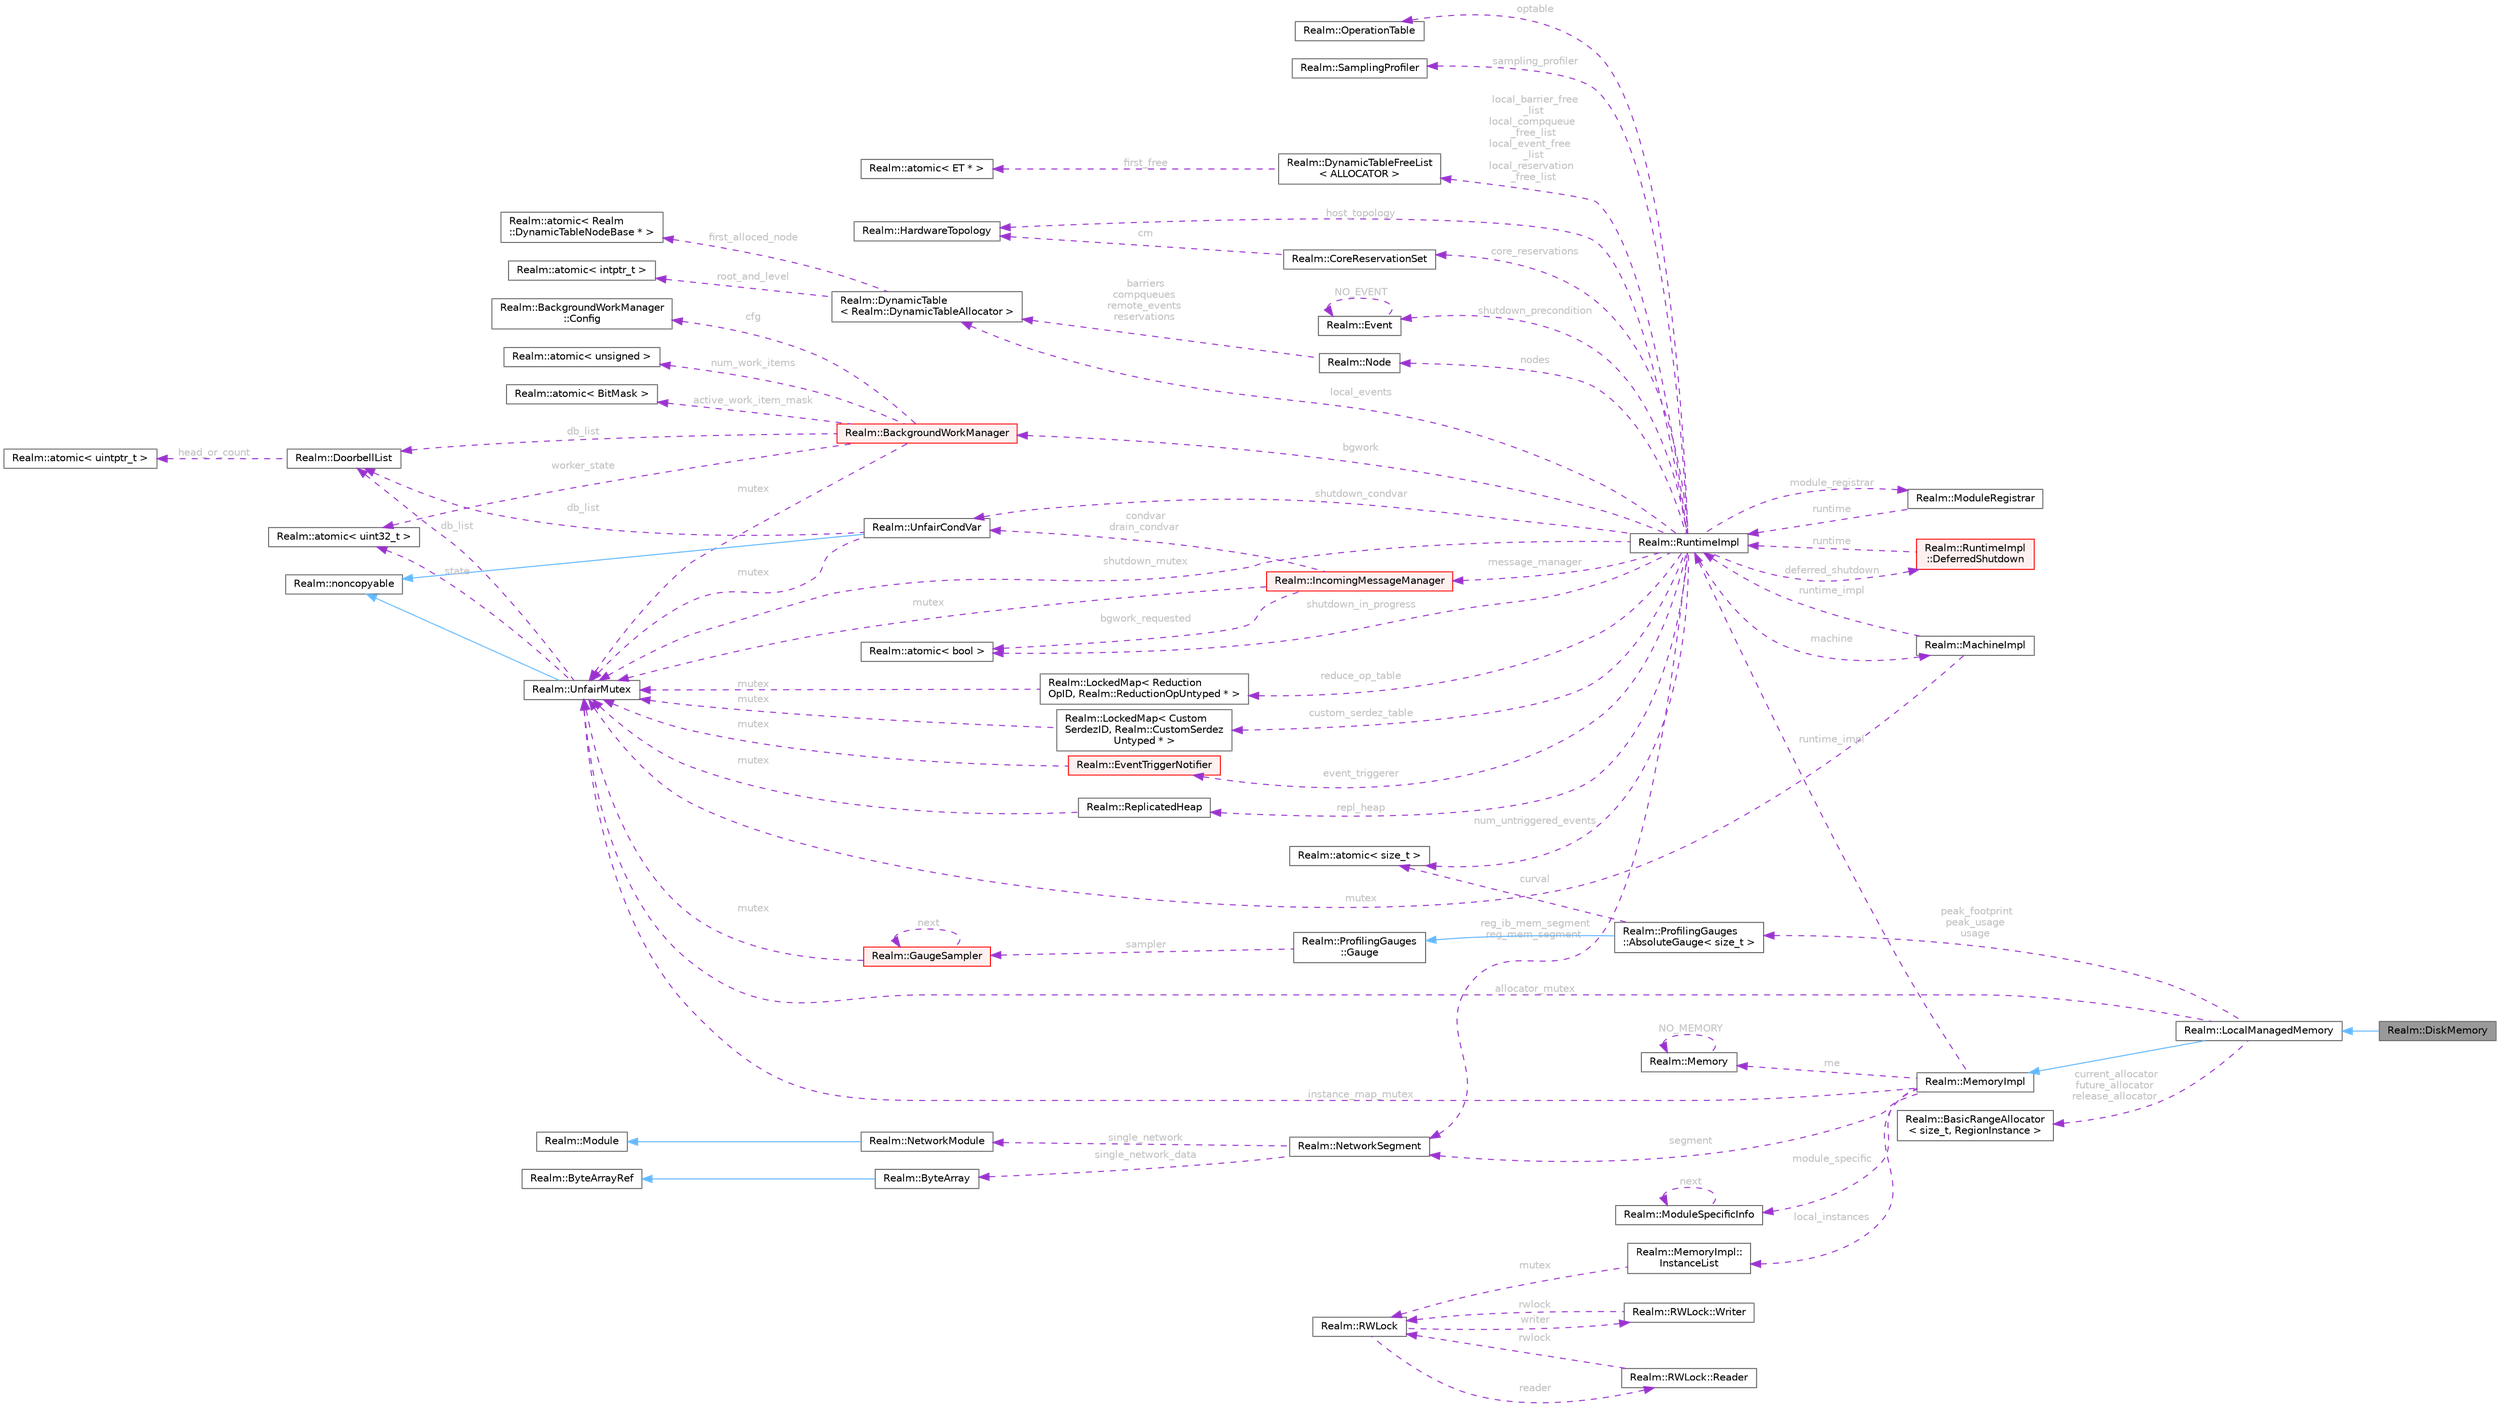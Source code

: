 digraph "Realm::DiskMemory"
{
 // LATEX_PDF_SIZE
  bgcolor="transparent";
  edge [fontname=Helvetica,fontsize=10,labelfontname=Helvetica,labelfontsize=10];
  node [fontname=Helvetica,fontsize=10,shape=box,height=0.2,width=0.4];
  rankdir="LR";
  Node1 [id="Node000001",label="Realm::DiskMemory",height=0.2,width=0.4,color="gray40", fillcolor="grey60", style="filled", fontcolor="black",tooltip=" "];
  Node2 -> Node1 [id="edge1_Node000001_Node000002",dir="back",color="steelblue1",style="solid",tooltip=" "];
  Node2 [id="Node000002",label="Realm::LocalManagedMemory",height=0.2,width=0.4,color="gray40", fillcolor="white", style="filled",URL="$classRealm_1_1LocalManagedMemory.html",tooltip=" "];
  Node3 -> Node2 [id="edge2_Node000002_Node000003",dir="back",color="steelblue1",style="solid",tooltip=" "];
  Node3 [id="Node000003",label="Realm::MemoryImpl",height=0.2,width=0.4,color="gray40", fillcolor="white", style="filled",URL="$classRealm_1_1MemoryImpl.html",tooltip=" "];
  Node4 -> Node3 [id="edge3_Node000003_Node000004",dir="back",color="darkorchid3",style="dashed",tooltip=" ",label=" me",fontcolor="grey" ];
  Node4 [id="Node000004",label="Realm::Memory",height=0.2,width=0.4,color="gray40", fillcolor="white", style="filled",URL="$classRealm_1_1Memory.html",tooltip=" "];
  Node4 -> Node4 [id="edge4_Node000004_Node000004",dir="back",color="darkorchid3",style="dashed",tooltip=" ",label=" NO_MEMORY",fontcolor="grey" ];
  Node5 -> Node3 [id="edge5_Node000003_Node000005",dir="back",color="darkorchid3",style="dashed",tooltip=" ",label=" segment",fontcolor="grey" ];
  Node5 [id="Node000005",label="Realm::NetworkSegment",height=0.2,width=0.4,color="gray40", fillcolor="white", style="filled",URL="$classRealm_1_1NetworkSegment.html",tooltip=" "];
  Node6 -> Node5 [id="edge6_Node000005_Node000006",dir="back",color="darkorchid3",style="dashed",tooltip=" ",label=" single_network",fontcolor="grey" ];
  Node6 [id="Node000006",label="Realm::NetworkModule",height=0.2,width=0.4,color="gray40", fillcolor="white", style="filled",URL="$classRealm_1_1NetworkModule.html",tooltip=" "];
  Node7 -> Node6 [id="edge7_Node000006_Node000007",dir="back",color="steelblue1",style="solid",tooltip=" "];
  Node7 [id="Node000007",label="Realm::Module",height=0.2,width=0.4,color="gray40", fillcolor="white", style="filled",URL="$classRealm_1_1Module.html",tooltip=" "];
  Node8 -> Node5 [id="edge8_Node000005_Node000008",dir="back",color="darkorchid3",style="dashed",tooltip=" ",label=" single_network_data",fontcolor="grey" ];
  Node8 [id="Node000008",label="Realm::ByteArray",height=0.2,width=0.4,color="gray40", fillcolor="white", style="filled",URL="$classRealm_1_1ByteArray.html",tooltip=" "];
  Node9 -> Node8 [id="edge9_Node000008_Node000009",dir="back",color="steelblue1",style="solid",tooltip=" "];
  Node9 [id="Node000009",label="Realm::ByteArrayRef",height=0.2,width=0.4,color="gray40", fillcolor="white", style="filled",URL="$classRealm_1_1ByteArrayRef.html",tooltip=" "];
  Node10 -> Node3 [id="edge10_Node000003_Node000010",dir="back",color="darkorchid3",style="dashed",tooltip=" ",label=" module_specific",fontcolor="grey" ];
  Node10 [id="Node000010",label="Realm::ModuleSpecificInfo",height=0.2,width=0.4,color="gray40", fillcolor="white", style="filled",URL="$classRealm_1_1ModuleSpecificInfo.html",tooltip=" "];
  Node10 -> Node10 [id="edge11_Node000010_Node000010",dir="back",color="darkorchid3",style="dashed",tooltip=" ",label=" next",fontcolor="grey" ];
  Node11 -> Node3 [id="edge12_Node000003_Node000011",dir="back",color="darkorchid3",style="dashed",tooltip=" ",label=" instance_map_mutex",fontcolor="grey" ];
  Node11 [id="Node000011",label="Realm::UnfairMutex",height=0.2,width=0.4,color="gray40", fillcolor="white", style="filled",URL="$classRealm_1_1UnfairMutex.html",tooltip=" "];
  Node12 -> Node11 [id="edge13_Node000011_Node000012",dir="back",color="steelblue1",style="solid",tooltip=" "];
  Node12 [id="Node000012",label="Realm::noncopyable",height=0.2,width=0.4,color="gray40", fillcolor="white", style="filled",URL="$classRealm_1_1noncopyable.html",tooltip=" "];
  Node13 -> Node11 [id="edge14_Node000011_Node000013",dir="back",color="darkorchid3",style="dashed",tooltip=" ",label=" state",fontcolor="grey" ];
  Node13 [id="Node000013",label="Realm::atomic\< uint32_t \>",height=0.2,width=0.4,color="gray40", fillcolor="white", style="filled",URL="$classRealm_1_1atomic.html",tooltip=" "];
  Node14 -> Node11 [id="edge15_Node000011_Node000014",dir="back",color="darkorchid3",style="dashed",tooltip=" ",label=" db_list",fontcolor="grey" ];
  Node14 [id="Node000014",label="Realm::DoorbellList",height=0.2,width=0.4,color="gray40", fillcolor="white", style="filled",URL="$classRealm_1_1DoorbellList.html",tooltip=" "];
  Node15 -> Node14 [id="edge16_Node000014_Node000015",dir="back",color="darkorchid3",style="dashed",tooltip=" ",label=" head_or_count",fontcolor="grey" ];
  Node15 [id="Node000015",label="Realm::atomic\< uintptr_t \>",height=0.2,width=0.4,color="gray40", fillcolor="white", style="filled",URL="$classRealm_1_1atomic.html",tooltip=" "];
  Node16 -> Node3 [id="edge17_Node000003_Node000016",dir="back",color="darkorchid3",style="dashed",tooltip=" ",label=" local_instances",fontcolor="grey" ];
  Node16 [id="Node000016",label="Realm::MemoryImpl::\lInstanceList",height=0.2,width=0.4,color="gray40", fillcolor="white", style="filled",URL="$structRealm_1_1MemoryImpl_1_1InstanceList.html",tooltip=" "];
  Node17 -> Node16 [id="edge18_Node000016_Node000017",dir="back",color="darkorchid3",style="dashed",tooltip=" ",label=" mutex",fontcolor="grey" ];
  Node17 [id="Node000017",label="Realm::RWLock",height=0.2,width=0.4,color="gray40", fillcolor="white", style="filled",URL="$classRealm_1_1RWLock.html",tooltip=" "];
  Node18 -> Node17 [id="edge19_Node000017_Node000018",dir="back",color="darkorchid3",style="dashed",tooltip=" ",label=" writer",fontcolor="grey" ];
  Node18 [id="Node000018",label="Realm::RWLock::Writer",height=0.2,width=0.4,color="gray40", fillcolor="white", style="filled",URL="$structRealm_1_1RWLock_1_1Writer.html",tooltip=" "];
  Node17 -> Node18 [id="edge20_Node000018_Node000017",dir="back",color="darkorchid3",style="dashed",tooltip=" ",label=" rwlock",fontcolor="grey" ];
  Node19 -> Node17 [id="edge21_Node000017_Node000019",dir="back",color="darkorchid3",style="dashed",tooltip=" ",label=" reader",fontcolor="grey" ];
  Node19 [id="Node000019",label="Realm::RWLock::Reader",height=0.2,width=0.4,color="gray40", fillcolor="white", style="filled",URL="$structRealm_1_1RWLock_1_1Reader.html",tooltip=" "];
  Node17 -> Node19 [id="edge22_Node000019_Node000017",dir="back",color="darkorchid3",style="dashed",tooltip=" ",label=" rwlock",fontcolor="grey" ];
  Node20 -> Node3 [id="edge23_Node000003_Node000020",dir="back",color="darkorchid3",style="dashed",tooltip=" ",label=" runtime_impl",fontcolor="grey" ];
  Node20 [id="Node000020",label="Realm::RuntimeImpl",height=0.2,width=0.4,color="gray40", fillcolor="white", style="filled",URL="$classRealm_1_1RuntimeImpl.html",tooltip=" "];
  Node21 -> Node20 [id="edge24_Node000020_Node000021",dir="back",color="darkorchid3",style="dashed",tooltip=" ",label=" machine",fontcolor="grey" ];
  Node21 [id="Node000021",label="Realm::MachineImpl",height=0.2,width=0.4,color="gray40", fillcolor="white", style="filled",URL="$classRealm_1_1MachineImpl.html",tooltip=" "];
  Node11 -> Node21 [id="edge25_Node000021_Node000011",dir="back",color="darkorchid3",style="dashed",tooltip=" ",label=" mutex",fontcolor="grey" ];
  Node20 -> Node21 [id="edge26_Node000021_Node000020",dir="back",color="darkorchid3",style="dashed",tooltip=" ",label=" runtime_impl",fontcolor="grey" ];
  Node22 -> Node20 [id="edge27_Node000020_Node000022",dir="back",color="darkorchid3",style="dashed",tooltip=" ",label=" reduce_op_table",fontcolor="grey" ];
  Node22 [id="Node000022",label="Realm::LockedMap\< Reduction\lOpID, Realm::ReductionOpUntyped * \>",height=0.2,width=0.4,color="gray40", fillcolor="white", style="filled",URL="$classRealm_1_1LockedMap.html",tooltip=" "];
  Node11 -> Node22 [id="edge28_Node000022_Node000011",dir="back",color="darkorchid3",style="dashed",tooltip=" ",label=" mutex",fontcolor="grey" ];
  Node23 -> Node20 [id="edge29_Node000020_Node000023",dir="back",color="darkorchid3",style="dashed",tooltip=" ",label=" custom_serdez_table",fontcolor="grey" ];
  Node23 [id="Node000023",label="Realm::LockedMap\< Custom\lSerdezID, Realm::CustomSerdez\lUntyped * \>",height=0.2,width=0.4,color="gray40", fillcolor="white", style="filled",URL="$classRealm_1_1LockedMap.html",tooltip=" "];
  Node11 -> Node23 [id="edge30_Node000023_Node000011",dir="back",color="darkorchid3",style="dashed",tooltip=" ",label=" mutex",fontcolor="grey" ];
  Node24 -> Node20 [id="edge31_Node000020_Node000024",dir="back",color="darkorchid3",style="dashed",tooltip=" ",label=" num_untriggered_events",fontcolor="grey" ];
  Node24 [id="Node000024",label="Realm::atomic\< size_t \>",height=0.2,width=0.4,color="gray40", fillcolor="white", style="filled",URL="$classRealm_1_1atomic.html",tooltip=" "];
  Node25 -> Node20 [id="edge32_Node000020_Node000025",dir="back",color="darkorchid3",style="dashed",tooltip=" ",label=" nodes",fontcolor="grey" ];
  Node25 [id="Node000025",label="Realm::Node",height=0.2,width=0.4,color="gray40", fillcolor="white", style="filled",URL="$structRealm_1_1Node.html",tooltip=" "];
  Node26 -> Node25 [id="edge33_Node000025_Node000026",dir="back",color="darkorchid3",style="dashed",tooltip=" ",label=" barriers\ncompqueues\nremote_events\nreservations",fontcolor="grey" ];
  Node26 [id="Node000026",label="Realm::DynamicTable\l\< Realm::DynamicTableAllocator \>",height=0.2,width=0.4,color="gray40", fillcolor="white", style="filled",URL="$classRealm_1_1DynamicTable.html",tooltip=" "];
  Node27 -> Node26 [id="edge34_Node000026_Node000027",dir="back",color="darkorchid3",style="dashed",tooltip=" ",label=" root_and_level",fontcolor="grey" ];
  Node27 [id="Node000027",label="Realm::atomic\< intptr_t \>",height=0.2,width=0.4,color="gray40", fillcolor="white", style="filled",URL="$classRealm_1_1atomic.html",tooltip=" "];
  Node28 -> Node26 [id="edge35_Node000026_Node000028",dir="back",color="darkorchid3",style="dashed",tooltip=" ",label=" first_alloced_node",fontcolor="grey" ];
  Node28 [id="Node000028",label="Realm::atomic\< Realm\l::DynamicTableNodeBase * \>",height=0.2,width=0.4,color="gray40", fillcolor="white", style="filled",URL="$classRealm_1_1atomic.html",tooltip=" "];
  Node26 -> Node20 [id="edge36_Node000020_Node000026",dir="back",color="darkorchid3",style="dashed",tooltip=" ",label=" local_events",fontcolor="grey" ];
  Node29 -> Node20 [id="edge37_Node000020_Node000029",dir="back",color="darkorchid3",style="dashed",tooltip=" ",label=" local_barrier_free\l_list\nlocal_compqueue\l_free_list\nlocal_event_free\l_list\nlocal_reservation\l_free_list",fontcolor="grey" ];
  Node29 [id="Node000029",label="Realm::DynamicTableFreeList\l\< ALLOCATOR \>",height=0.2,width=0.4,color="gray40", fillcolor="white", style="filled",URL="$classRealm_1_1DynamicTableFreeList.html",tooltip=" "];
  Node30 -> Node29 [id="edge38_Node000029_Node000030",dir="back",color="darkorchid3",style="dashed",tooltip=" ",label=" first_free",fontcolor="grey" ];
  Node30 [id="Node000030",label="Realm::atomic\< ET * \>",height=0.2,width=0.4,color="gray40", fillcolor="white", style="filled",URL="$classRealm_1_1atomic.html",tooltip=" "];
  Node11 -> Node20 [id="edge39_Node000020_Node000011",dir="back",color="darkorchid3",style="dashed",tooltip=" ",label=" shutdown_mutex",fontcolor="grey" ];
  Node31 -> Node20 [id="edge40_Node000020_Node000031",dir="back",color="darkorchid3",style="dashed",tooltip=" ",label=" shutdown_condvar",fontcolor="grey" ];
  Node31 [id="Node000031",label="Realm::UnfairCondVar",height=0.2,width=0.4,color="gray40", fillcolor="white", style="filled",URL="$classRealm_1_1UnfairCondVar.html",tooltip=" "];
  Node12 -> Node31 [id="edge41_Node000031_Node000012",dir="back",color="steelblue1",style="solid",tooltip=" "];
  Node11 -> Node31 [id="edge42_Node000031_Node000011",dir="back",color="darkorchid3",style="dashed",tooltip=" ",label=" mutex",fontcolor="grey" ];
  Node14 -> Node31 [id="edge43_Node000031_Node000014",dir="back",color="darkorchid3",style="dashed",tooltip=" ",label=" db_list",fontcolor="grey" ];
  Node32 -> Node20 [id="edge44_Node000020_Node000032",dir="back",color="darkorchid3",style="dashed",tooltip=" ",label=" shutdown_precondition",fontcolor="grey" ];
  Node32 [id="Node000032",label="Realm::Event",height=0.2,width=0.4,color="gray40", fillcolor="white", style="filled",URL="$classRealm_1_1Event.html",tooltip=" "];
  Node32 -> Node32 [id="edge45_Node000032_Node000032",dir="back",color="darkorchid3",style="dashed",tooltip=" ",label=" NO_EVENT",fontcolor="grey" ];
  Node33 -> Node20 [id="edge46_Node000020_Node000033",dir="back",color="darkorchid3",style="dashed",tooltip=" ",label=" shutdown_in_progress",fontcolor="grey" ];
  Node33 [id="Node000033",label="Realm::atomic\< bool \>",height=0.2,width=0.4,color="gray40", fillcolor="white", style="filled",URL="$classRealm_1_1atomic.html",tooltip=" "];
  Node34 -> Node20 [id="edge47_Node000020_Node000034",dir="back",color="darkorchid3",style="dashed",tooltip=" ",label=" host_topology",fontcolor="grey" ];
  Node34 [id="Node000034",label="Realm::HardwareTopology",height=0.2,width=0.4,color="gray40", fillcolor="white", style="filled",URL="$classRealm_1_1HardwareTopology.html",tooltip="Represents the topology of the host processor cores and memory."];
  Node35 -> Node20 [id="edge48_Node000020_Node000035",dir="back",color="darkorchid3",style="dashed",tooltip=" ",label=" core_reservations",fontcolor="grey" ];
  Node35 [id="Node000035",label="Realm::CoreReservationSet",height=0.2,width=0.4,color="gray40", fillcolor="white", style="filled",URL="$classRealm_1_1CoreReservationSet.html",tooltip=" "];
  Node34 -> Node35 [id="edge49_Node000035_Node000034",dir="back",color="darkorchid3",style="dashed",tooltip=" ",label=" cm",fontcolor="grey" ];
  Node36 -> Node20 [id="edge50_Node000020_Node000036",dir="back",color="darkorchid3",style="dashed",tooltip=" ",label=" bgwork",fontcolor="grey" ];
  Node36 [id="Node000036",label="Realm::BackgroundWorkManager",height=0.2,width=0.4,color="red", fillcolor="#FFF0F0", style="filled",URL="$classRealm_1_1BackgroundWorkManager.html",tooltip=" "];
  Node37 -> Node36 [id="edge51_Node000036_Node000037",dir="back",color="darkorchid3",style="dashed",tooltip=" ",label=" cfg",fontcolor="grey" ];
  Node37 [id="Node000037",label="Realm::BackgroundWorkManager\l::Config",height=0.2,width=0.4,color="gray40", fillcolor="white", style="filled",URL="$structRealm_1_1BackgroundWorkManager_1_1Config.html",tooltip=" "];
  Node11 -> Node36 [id="edge52_Node000036_Node000011",dir="back",color="darkorchid3",style="dashed",tooltip=" ",label=" mutex",fontcolor="grey" ];
  Node38 -> Node36 [id="edge53_Node000036_Node000038",dir="back",color="darkorchid3",style="dashed",tooltip=" ",label=" num_work_items",fontcolor="grey" ];
  Node38 [id="Node000038",label="Realm::atomic\< unsigned \>",height=0.2,width=0.4,color="gray40", fillcolor="white", style="filled",URL="$classRealm_1_1atomic.html",tooltip=" "];
  Node39 -> Node36 [id="edge54_Node000036_Node000039",dir="back",color="darkorchid3",style="dashed",tooltip=" ",label=" active_work_item_mask",fontcolor="grey" ];
  Node39 [id="Node000039",label="Realm::atomic\< BitMask \>",height=0.2,width=0.4,color="gray40", fillcolor="white", style="filled",URL="$classRealm_1_1atomic.html",tooltip=" "];
  Node13 -> Node36 [id="edge55_Node000036_Node000013",dir="back",color="darkorchid3",style="dashed",tooltip=" ",label=" worker_state",fontcolor="grey" ];
  Node14 -> Node36 [id="edge56_Node000036_Node000014",dir="back",color="darkorchid3",style="dashed",tooltip=" ",label=" db_list",fontcolor="grey" ];
  Node44 -> Node20 [id="edge57_Node000020_Node000044",dir="back",color="darkorchid3",style="dashed",tooltip=" ",label=" message_manager",fontcolor="grey" ];
  Node44 [id="Node000044",label="Realm::IncomingMessageManager",height=0.2,width=0.4,color="red", fillcolor="#FFF0F0", style="filled",URL="$classRealm_1_1IncomingMessageManager.html",tooltip=" "];
  Node33 -> Node44 [id="edge58_Node000044_Node000033",dir="back",color="darkorchid3",style="dashed",tooltip=" ",label=" bgwork_requested",fontcolor="grey" ];
  Node11 -> Node44 [id="edge59_Node000044_Node000011",dir="back",color="darkorchid3",style="dashed",tooltip=" ",label=" mutex",fontcolor="grey" ];
  Node31 -> Node44 [id="edge60_Node000044_Node000031",dir="back",color="darkorchid3",style="dashed",tooltip=" ",label=" condvar\ndrain_condvar",fontcolor="grey" ];
  Node52 -> Node20 [id="edge61_Node000020_Node000052",dir="back",color="darkorchid3",style="dashed",tooltip=" ",label=" event_triggerer",fontcolor="grey" ];
  Node52 [id="Node000052",label="Realm::EventTriggerNotifier",height=0.2,width=0.4,color="red", fillcolor="#FFF0F0", style="filled",URL="$classRealm_1_1EventTriggerNotifier.html",tooltip=" "];
  Node11 -> Node52 [id="edge62_Node000052_Node000011",dir="back",color="darkorchid3",style="dashed",tooltip=" ",label=" mutex",fontcolor="grey" ];
  Node58 -> Node20 [id="edge63_Node000020_Node000058",dir="back",color="darkorchid3",style="dashed",tooltip=" ",label=" optable",fontcolor="grey" ];
  Node58 [id="Node000058",label="Realm::OperationTable",height=0.2,width=0.4,color="gray40", fillcolor="white", style="filled",URL="$classRealm_1_1OperationTable.html",tooltip=" "];
  Node59 -> Node20 [id="edge64_Node000020_Node000059",dir="back",color="darkorchid3",style="dashed",tooltip=" ",label=" sampling_profiler",fontcolor="grey" ];
  Node59 [id="Node000059",label="Realm::SamplingProfiler",height=0.2,width=0.4,color="gray40", fillcolor="white", style="filled",URL="$classRealm_1_1SamplingProfiler.html",tooltip=" "];
  Node60 -> Node20 [id="edge65_Node000020_Node000060",dir="back",color="darkorchid3",style="dashed",tooltip=" ",label=" repl_heap",fontcolor="grey" ];
  Node60 [id="Node000060",label="Realm::ReplicatedHeap",height=0.2,width=0.4,color="gray40", fillcolor="white", style="filled",URL="$classRealm_1_1ReplicatedHeap.html",tooltip=" "];
  Node11 -> Node60 [id="edge66_Node000060_Node000011",dir="back",color="darkorchid3",style="dashed",tooltip=" ",label=" mutex",fontcolor="grey" ];
  Node61 -> Node20 [id="edge67_Node000020_Node000061",dir="back",color="darkorchid3",style="dashed",tooltip=" ",label=" deferred_shutdown",fontcolor="grey" ];
  Node61 [id="Node000061",label="Realm::RuntimeImpl\l::DeferredShutdown",height=0.2,width=0.4,color="red", fillcolor="#FFF0F0", style="filled",URL="$classRealm_1_1RuntimeImpl_1_1DeferredShutdown.html",tooltip=" "];
  Node20 -> Node61 [id="edge68_Node000061_Node000020",dir="back",color="darkorchid3",style="dashed",tooltip=" ",label=" runtime",fontcolor="grey" ];
  Node5 -> Node20 [id="edge69_Node000020_Node000005",dir="back",color="darkorchid3",style="dashed",tooltip=" ",label=" reg_ib_mem_segment\nreg_mem_segment",fontcolor="grey" ];
  Node62 -> Node20 [id="edge70_Node000020_Node000062",dir="back",color="darkorchid3",style="dashed",tooltip=" ",label=" module_registrar",fontcolor="grey" ];
  Node62 [id="Node000062",label="Realm::ModuleRegistrar",height=0.2,width=0.4,color="gray40", fillcolor="white", style="filled",URL="$classRealm_1_1ModuleRegistrar.html",tooltip=" "];
  Node20 -> Node62 [id="edge71_Node000062_Node000020",dir="back",color="darkorchid3",style="dashed",tooltip=" ",label=" runtime",fontcolor="grey" ];
  Node11 -> Node2 [id="edge72_Node000002_Node000011",dir="back",color="darkorchid3",style="dashed",tooltip=" ",label=" allocator_mutex",fontcolor="grey" ];
  Node63 -> Node2 [id="edge73_Node000002_Node000063",dir="back",color="darkorchid3",style="dashed",tooltip=" ",label=" current_allocator\nfuture_allocator\nrelease_allocator",fontcolor="grey" ];
  Node63 [id="Node000063",label="Realm::BasicRangeAllocator\l\< size_t, RegionInstance \>",height=0.2,width=0.4,color="gray40", fillcolor="white", style="filled",URL="$classRealm_1_1BasicRangeAllocator.html",tooltip=" "];
  Node64 -> Node2 [id="edge74_Node000002_Node000064",dir="back",color="darkorchid3",style="dashed",tooltip=" ",label=" peak_footprint\npeak_usage\nusage",fontcolor="grey" ];
  Node64 [id="Node000064",label="Realm::ProfilingGauges\l::AbsoluteGauge\< size_t \>",height=0.2,width=0.4,color="gray40", fillcolor="white", style="filled",URL="$classRealm_1_1ProfilingGauges_1_1AbsoluteGauge.html",tooltip=" "];
  Node65 -> Node64 [id="edge75_Node000064_Node000065",dir="back",color="steelblue1",style="solid",tooltip=" "];
  Node65 [id="Node000065",label="Realm::ProfilingGauges\l::Gauge",height=0.2,width=0.4,color="gray40", fillcolor="white", style="filled",URL="$classRealm_1_1ProfilingGauges_1_1Gauge.html",tooltip=" "];
  Node66 -> Node65 [id="edge76_Node000065_Node000066",dir="back",color="darkorchid3",style="dashed",tooltip=" ",label=" sampler",fontcolor="grey" ];
  Node66 [id="Node000066",label="Realm::GaugeSampler",height=0.2,width=0.4,color="red", fillcolor="#FFF0F0", style="filled",URL="$classRealm_1_1GaugeSampler.html",tooltip=" "];
  Node11 -> Node66 [id="edge77_Node000066_Node000011",dir="back",color="darkorchid3",style="dashed",tooltip=" ",label=" mutex",fontcolor="grey" ];
  Node66 -> Node66 [id="edge78_Node000066_Node000066",dir="back",color="darkorchid3",style="dashed",tooltip=" ",label=" next",fontcolor="grey" ];
  Node24 -> Node64 [id="edge79_Node000064_Node000024",dir="back",color="darkorchid3",style="dashed",tooltip=" ",label=" curval",fontcolor="grey" ];
}
